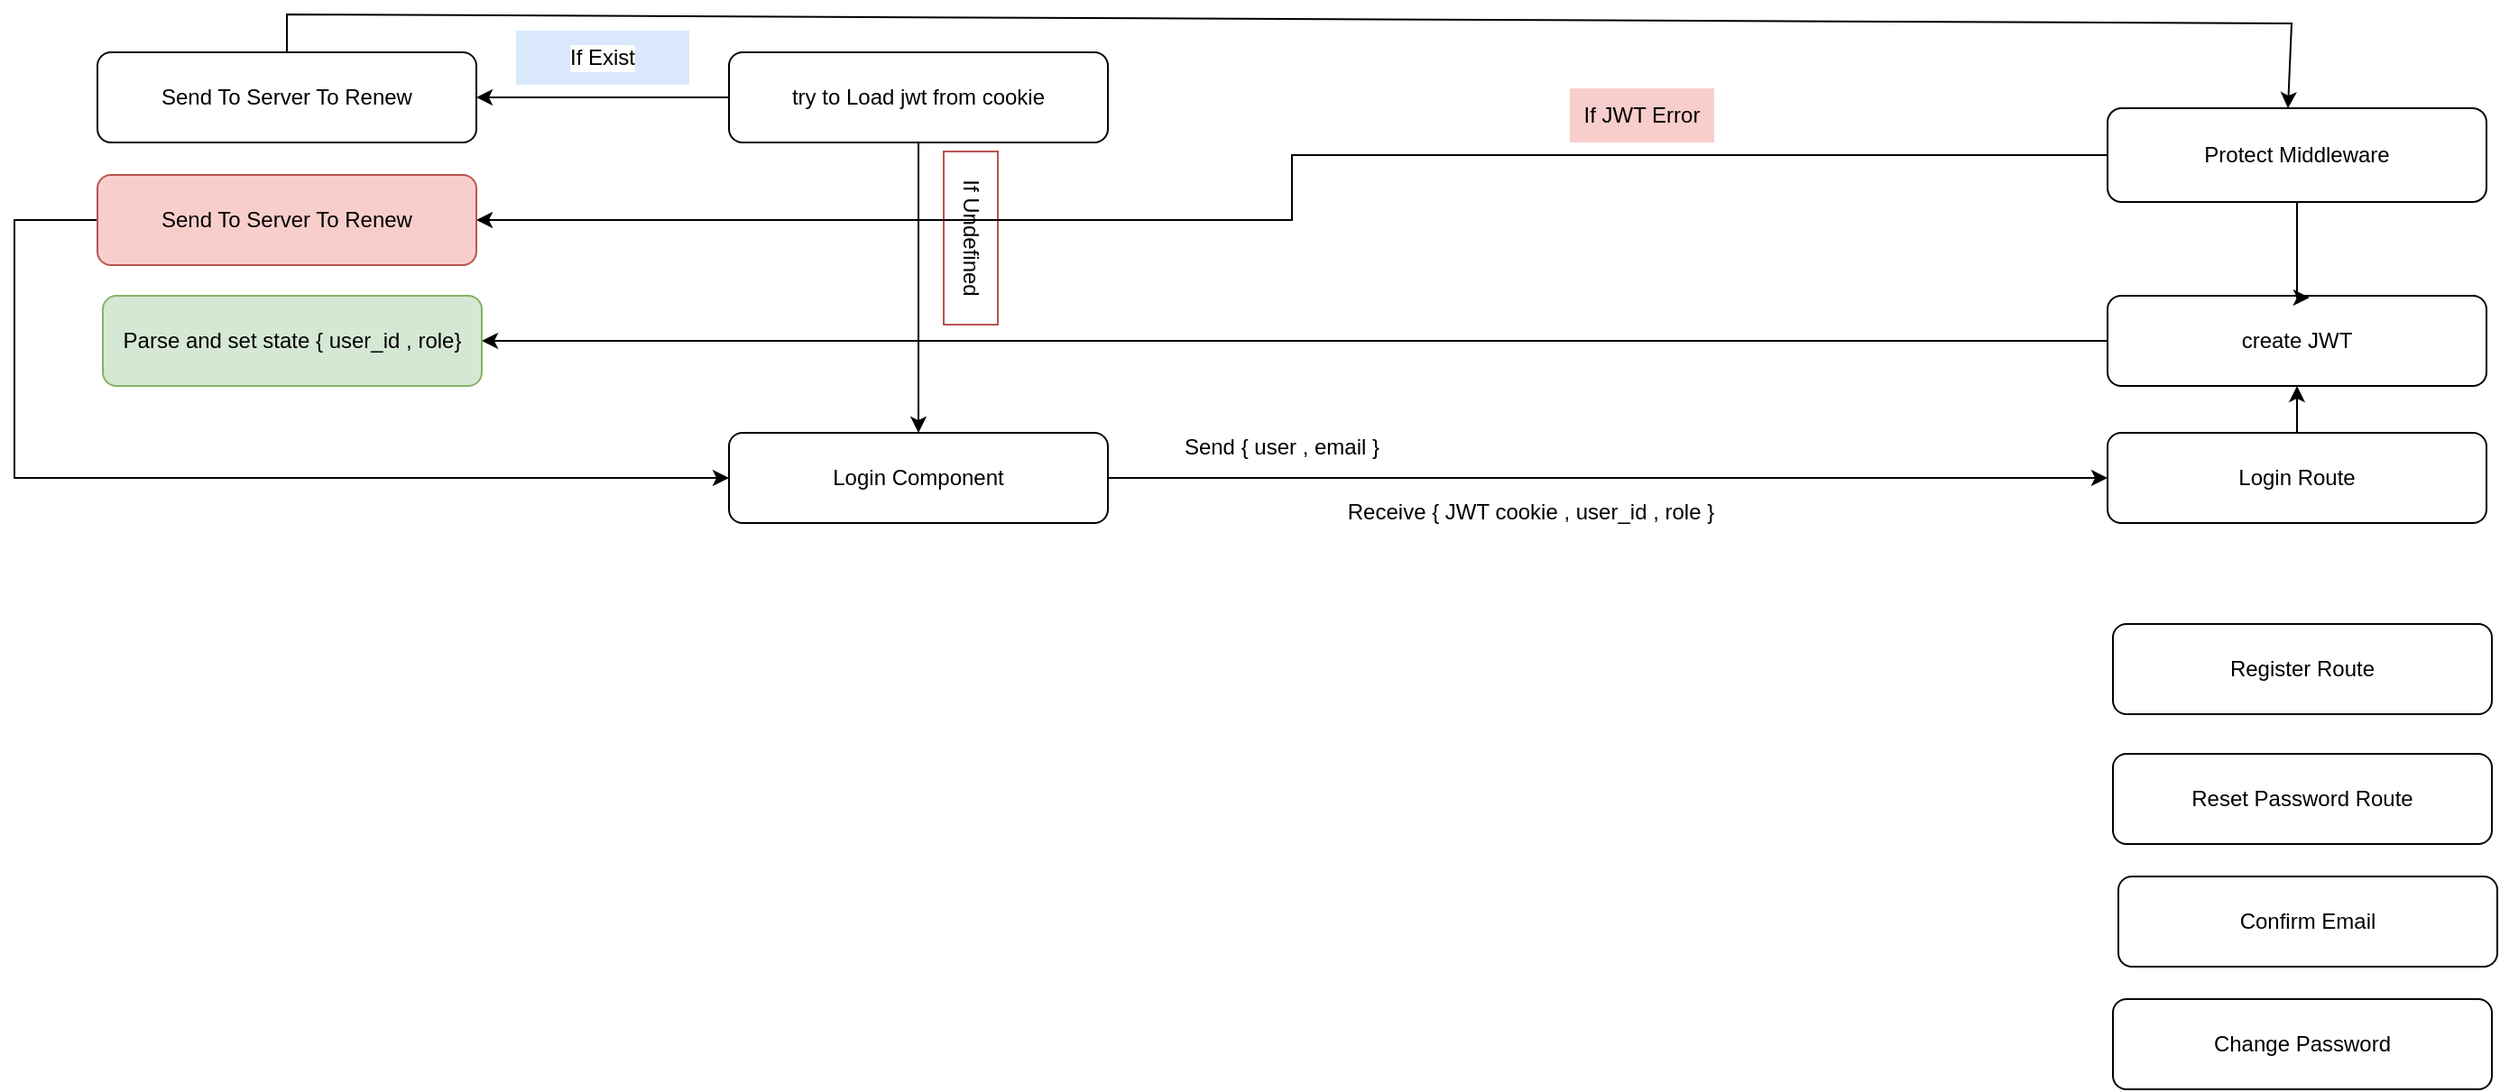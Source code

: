 <mxfile version="24.6.3" type="github">
  <diagram name="Page-1" id="uobpP5keh15hHktpZvG5">
    <mxGraphModel dx="2309" dy="1214" grid="0" gridSize="10" guides="1" tooltips="1" connect="1" arrows="1" fold="1" page="0" pageScale="1" pageWidth="850" pageHeight="1100" math="0" shadow="0">
      <root>
        <mxCell id="0" />
        <mxCell id="1" parent="0" />
        <mxCell id="7QSdH3X76_j9lBN3SgSZ-10" style="rounded=0;orthogonalLoop=1;jettySize=auto;html=1;exitX=1;exitY=0.5;exitDx=0;exitDy=0;entryX=0;entryY=0.5;entryDx=0;entryDy=0;fontFamily=Helvetica;fontSize=12;fontColor=default;" parent="1" source="7QSdH3X76_j9lBN3SgSZ-3" target="7QSdH3X76_j9lBN3SgSZ-4" edge="1">
          <mxGeometry relative="1" as="geometry" />
        </mxCell>
        <mxCell id="7QSdH3X76_j9lBN3SgSZ-3" value="Login Component" style="rounded=1;whiteSpace=wrap;html=1;" parent="1" vertex="1">
          <mxGeometry x="-70" y="-50" width="210" height="50" as="geometry" />
        </mxCell>
        <mxCell id="7QSdH3X76_j9lBN3SgSZ-31" style="edgeStyle=none;shape=connector;rounded=0;orthogonalLoop=1;jettySize=auto;html=1;exitX=0.5;exitY=0;exitDx=0;exitDy=0;entryX=0.5;entryY=1;entryDx=0;entryDy=0;strokeColor=default;align=center;verticalAlign=middle;fontFamily=Helvetica;fontSize=12;fontColor=default;labelBackgroundColor=default;endArrow=classic;" parent="1" source="7QSdH3X76_j9lBN3SgSZ-4" target="7QSdH3X76_j9lBN3SgSZ-25" edge="1">
          <mxGeometry relative="1" as="geometry" />
        </mxCell>
        <mxCell id="7QSdH3X76_j9lBN3SgSZ-4" value="Login Route" style="rounded=1;whiteSpace=wrap;html=1;" parent="1" vertex="1">
          <mxGeometry x="694" y="-50" width="210" height="50" as="geometry" />
        </mxCell>
        <mxCell id="7QSdH3X76_j9lBN3SgSZ-5" value="Register Route" style="rounded=1;whiteSpace=wrap;html=1;" parent="1" vertex="1">
          <mxGeometry x="697" y="56" width="210" height="50" as="geometry" />
        </mxCell>
        <mxCell id="7QSdH3X76_j9lBN3SgSZ-6" value="Reset Password Route" style="rounded=1;whiteSpace=wrap;html=1;" parent="1" vertex="1">
          <mxGeometry x="697" y="128" width="210" height="50" as="geometry" />
        </mxCell>
        <mxCell id="7QSdH3X76_j9lBN3SgSZ-7" value="Confirm Email" style="rounded=1;whiteSpace=wrap;html=1;" parent="1" vertex="1">
          <mxGeometry x="700" y="196" width="210" height="50" as="geometry" />
        </mxCell>
        <mxCell id="7QSdH3X76_j9lBN3SgSZ-8" value="Change Password" style="rounded=1;whiteSpace=wrap;html=1;" parent="1" vertex="1">
          <mxGeometry x="697" y="264" width="210" height="50" as="geometry" />
        </mxCell>
        <mxCell id="7QSdH3X76_j9lBN3SgSZ-12" value="Send { user , email } " style="text;html=1;align=center;verticalAlign=middle;whiteSpace=wrap;rounded=0;fontFamily=Helvetica;fontSize=12;fontColor=default;labelBackgroundColor=default;rotation=0;" parent="1" vertex="1">
          <mxGeometry x="148" y="-57" width="177" height="30" as="geometry" />
        </mxCell>
        <mxCell id="7QSdH3X76_j9lBN3SgSZ-13" value="Receive { JWT cookie , user_id , role }" style="text;html=1;align=center;verticalAlign=middle;whiteSpace=wrap;rounded=0;fontFamily=Helvetica;fontSize=12;fontColor=default;labelBackgroundColor=default;rotation=0;" parent="1" vertex="1">
          <mxGeometry x="242" y="-21" width="265" height="30" as="geometry" />
        </mxCell>
        <mxCell id="7QSdH3X76_j9lBN3SgSZ-16" style="edgeStyle=none;shape=connector;rounded=0;orthogonalLoop=1;jettySize=auto;html=1;strokeColor=default;align=center;verticalAlign=middle;fontFamily=Helvetica;fontSize=12;fontColor=default;labelBackgroundColor=default;endArrow=classic;" parent="1" source="7QSdH3X76_j9lBN3SgSZ-15" target="7QSdH3X76_j9lBN3SgSZ-3" edge="1">
          <mxGeometry relative="1" as="geometry">
            <mxPoint x="33" y="-52" as="targetPoint" />
          </mxGeometry>
        </mxCell>
        <mxCell id="7QSdH3X76_j9lBN3SgSZ-18" style="edgeStyle=none;shape=connector;rounded=0;orthogonalLoop=1;jettySize=auto;html=1;strokeColor=default;align=center;verticalAlign=middle;fontFamily=Helvetica;fontSize=12;fontColor=default;labelBackgroundColor=default;endArrow=classic;" parent="1" source="7QSdH3X76_j9lBN3SgSZ-15" edge="1">
          <mxGeometry relative="1" as="geometry">
            <mxPoint x="-210" y="-236" as="targetPoint" />
          </mxGeometry>
        </mxCell>
        <mxCell id="7QSdH3X76_j9lBN3SgSZ-15" value="try to Load jwt from cookie" style="rounded=1;whiteSpace=wrap;html=1;" parent="1" vertex="1">
          <mxGeometry x="-70" y="-261" width="210" height="50" as="geometry" />
        </mxCell>
        <mxCell id="7QSdH3X76_j9lBN3SgSZ-17" value="If Undefined" style="text;html=1;align=center;verticalAlign=middle;whiteSpace=wrap;rounded=0;fontFamily=Helvetica;fontSize=12;labelBackgroundColor=default;rotation=90;fillColor=default;strokeColor=#b85450;" parent="1" vertex="1">
          <mxGeometry x="16" y="-173" width="96" height="30" as="geometry" />
        </mxCell>
        <mxCell id="7QSdH3X76_j9lBN3SgSZ-19" value="If Exist" style="text;html=1;align=center;verticalAlign=middle;whiteSpace=wrap;rounded=0;fontFamily=Helvetica;fontSize=12;labelBackgroundColor=default;rotation=0;fillColor=#dae8fc;strokeColor=none;" parent="1" vertex="1">
          <mxGeometry x="-188" y="-273" width="96" height="30" as="geometry" />
        </mxCell>
        <mxCell id="7QSdH3X76_j9lBN3SgSZ-28" style="edgeStyle=none;shape=connector;rounded=0;orthogonalLoop=1;jettySize=auto;html=1;exitX=0.5;exitY=0;exitDx=0;exitDy=0;strokeColor=default;align=center;verticalAlign=middle;fontFamily=Helvetica;fontSize=12;fontColor=default;labelBackgroundColor=default;endArrow=classic;" parent="1" source="7QSdH3X76_j9lBN3SgSZ-20" edge="1">
          <mxGeometry relative="1" as="geometry">
            <Array as="points">
              <mxPoint x="-315" y="-282" />
              <mxPoint x="796" y="-277" />
            </Array>
            <mxPoint x="794" y="-230" as="targetPoint" />
          </mxGeometry>
        </mxCell>
        <mxCell id="7QSdH3X76_j9lBN3SgSZ-20" value="Send To Server To Renew" style="rounded=1;whiteSpace=wrap;html=1;" parent="1" vertex="1">
          <mxGeometry x="-420" y="-261" width="210" height="50" as="geometry" />
        </mxCell>
        <mxCell id="7QSdH3X76_j9lBN3SgSZ-30" style="edgeStyle=none;shape=connector;rounded=0;orthogonalLoop=1;jettySize=auto;html=1;exitX=0;exitY=0.5;exitDx=0;exitDy=0;strokeColor=default;align=center;verticalAlign=middle;fontFamily=Helvetica;fontSize=12;fontColor=default;labelBackgroundColor=default;endArrow=classic;" parent="1" source="7QSdH3X76_j9lBN3SgSZ-25" target="7QSdH3X76_j9lBN3SgSZ-29" edge="1">
          <mxGeometry relative="1" as="geometry" />
        </mxCell>
        <mxCell id="7QSdH3X76_j9lBN3SgSZ-25" value="create JWT" style="rounded=1;whiteSpace=wrap;html=1;" parent="1" vertex="1">
          <mxGeometry x="694" y="-126" width="210" height="50" as="geometry" />
        </mxCell>
        <mxCell id="7QSdH3X76_j9lBN3SgSZ-29" value="Parse and set state { user_id , role}" style="rounded=1;whiteSpace=wrap;html=1;fillColor=#d5e8d4;strokeColor=#82b366;" parent="1" vertex="1">
          <mxGeometry x="-417" y="-126" width="210" height="50" as="geometry" />
        </mxCell>
        <mxCell id="BZ5B2afhpfHxZmpZ7Gdq-4" style="edgeStyle=orthogonalEdgeStyle;rounded=0;orthogonalLoop=1;jettySize=auto;html=1;entryX=1;entryY=0.5;entryDx=0;entryDy=0;" edge="1" parent="1" source="BZ5B2afhpfHxZmpZ7Gdq-1" target="BZ5B2afhpfHxZmpZ7Gdq-3">
          <mxGeometry relative="1" as="geometry" />
        </mxCell>
        <mxCell id="BZ5B2afhpfHxZmpZ7Gdq-1" value="Protect Middleware" style="rounded=1;whiteSpace=wrap;html=1;" vertex="1" parent="1">
          <mxGeometry x="694" y="-230" width="210" height="52" as="geometry" />
        </mxCell>
        <mxCell id="BZ5B2afhpfHxZmpZ7Gdq-2" style="edgeStyle=orthogonalEdgeStyle;rounded=0;orthogonalLoop=1;jettySize=auto;html=1;entryX=0.533;entryY=0.02;entryDx=0;entryDy=0;entryPerimeter=0;" edge="1" parent="1" source="BZ5B2afhpfHxZmpZ7Gdq-1" target="7QSdH3X76_j9lBN3SgSZ-25">
          <mxGeometry relative="1" as="geometry">
            <Array as="points">
              <mxPoint x="799" y="-125" />
            </Array>
          </mxGeometry>
        </mxCell>
        <mxCell id="BZ5B2afhpfHxZmpZ7Gdq-5" style="edgeStyle=orthogonalEdgeStyle;rounded=0;orthogonalLoop=1;jettySize=auto;html=1;entryX=0;entryY=0.5;entryDx=0;entryDy=0;" edge="1" parent="1" source="BZ5B2afhpfHxZmpZ7Gdq-3" target="7QSdH3X76_j9lBN3SgSZ-3">
          <mxGeometry relative="1" as="geometry">
            <Array as="points">
              <mxPoint x="-466" y="-168" />
              <mxPoint x="-466" y="-25" />
            </Array>
          </mxGeometry>
        </mxCell>
        <mxCell id="BZ5B2afhpfHxZmpZ7Gdq-3" value="Send To Server To Renew" style="rounded=1;whiteSpace=wrap;html=1;fillColor=#f8cecc;strokeColor=#b85450;" vertex="1" parent="1">
          <mxGeometry x="-420" y="-193" width="210" height="50" as="geometry" />
        </mxCell>
        <mxCell id="BZ5B2afhpfHxZmpZ7Gdq-6" value="If JWT Error" style="text;html=1;align=center;verticalAlign=middle;whiteSpace=wrap;rounded=0;fillColor=#f8cecc;strokeColor=none;" vertex="1" parent="1">
          <mxGeometry x="396" y="-241" width="80" height="30" as="geometry" />
        </mxCell>
      </root>
    </mxGraphModel>
  </diagram>
</mxfile>
